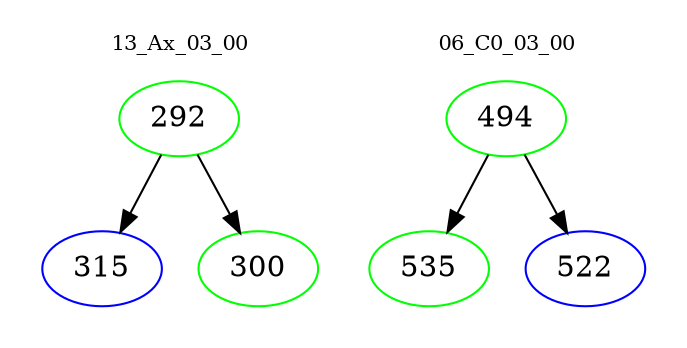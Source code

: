digraph{
subgraph cluster_0 {
color = white
label = "13_Ax_03_00";
fontsize=10;
T0_292 [label="292", color="green"]
T0_292 -> T0_315 [color="black"]
T0_315 [label="315", color="blue"]
T0_292 -> T0_300 [color="black"]
T0_300 [label="300", color="green"]
}
subgraph cluster_1 {
color = white
label = "06_C0_03_00";
fontsize=10;
T1_494 [label="494", color="green"]
T1_494 -> T1_535 [color="black"]
T1_535 [label="535", color="green"]
T1_494 -> T1_522 [color="black"]
T1_522 [label="522", color="blue"]
}
}
